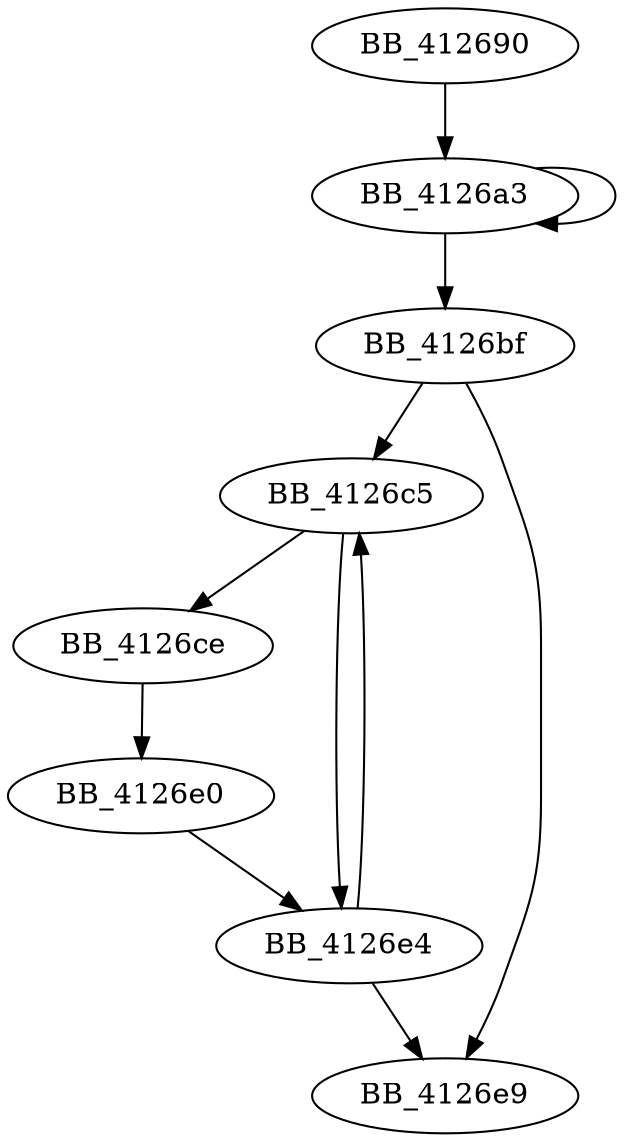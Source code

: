 DiGraph sub_412690{
BB_412690->BB_4126a3
BB_4126a3->BB_4126a3
BB_4126a3->BB_4126bf
BB_4126bf->BB_4126c5
BB_4126bf->BB_4126e9
BB_4126c5->BB_4126ce
BB_4126c5->BB_4126e4
BB_4126ce->BB_4126e0
BB_4126e0->BB_4126e4
BB_4126e4->BB_4126c5
BB_4126e4->BB_4126e9
}
